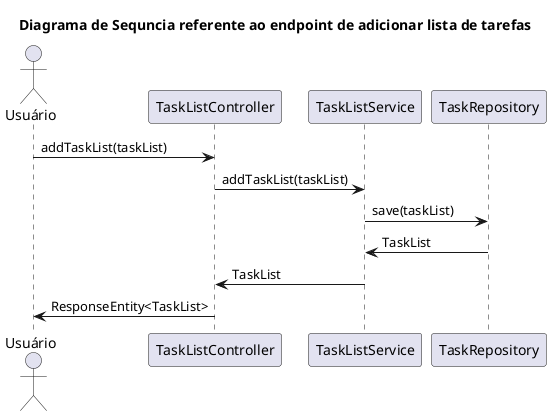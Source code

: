 @startuml addTaskList
title Diagrama de Sequncia referente ao endpoint de adicionar lista de tarefas
actor Usuário
Usuário -> TaskListController : addTaskList(taskList)
TaskListController -> TaskListService : addTaskList(taskList)
TaskListService -> TaskRepository : save(taskList)
TaskRepository -> TaskListService : TaskList
TaskListService -> TaskListController : TaskList
TaskListController -> Usuário : ResponseEntity<TaskList>
@enduml
